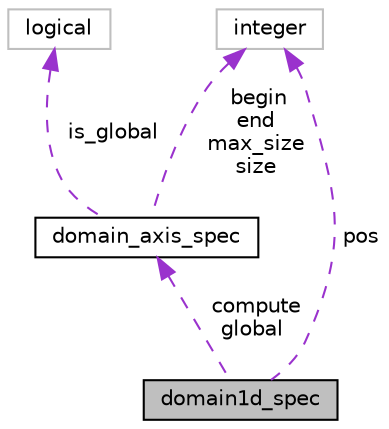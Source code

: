 digraph "domain1d_spec"
{
 // INTERACTIVE_SVG=YES
 // LATEX_PDF_SIZE
  edge [fontname="Helvetica",fontsize="10",labelfontname="Helvetica",labelfontsize="10"];
  node [fontname="Helvetica",fontsize="10",shape=record];
  Node1 [label="domain1d_spec",height=0.2,width=0.4,color="black", fillcolor="grey75", style="filled", fontcolor="black",tooltip="A private type used to specify index limits for a domain decomposition."];
  Node2 -> Node1 [dir="back",color="darkorchid3",fontsize="10",style="dashed",label=" compute\nglobal" ,fontname="Helvetica"];
  Node2 [label="domain_axis_spec",height=0.2,width=0.4,color="black", fillcolor="white", style="filled",URL="$group__mpp__domains__mod.html#structmpp__domains__mod_1_1domain__axis__spec",tooltip="Used to specify index limits along an axis of a domain."];
  Node3 -> Node2 [dir="back",color="darkorchid3",fontsize="10",style="dashed",label=" is_global" ,fontname="Helvetica"];
  Node3 [label="logical",height=0.2,width=0.4,color="grey75", fillcolor="white", style="filled",tooltip=" "];
  Node4 -> Node2 [dir="back",color="darkorchid3",fontsize="10",style="dashed",label=" begin\nend\nmax_size\nsize" ,fontname="Helvetica"];
  Node4 [label="integer",height=0.2,width=0.4,color="grey75", fillcolor="white", style="filled",tooltip=" "];
  Node4 -> Node1 [dir="back",color="darkorchid3",fontsize="10",style="dashed",label=" pos" ,fontname="Helvetica"];
}
